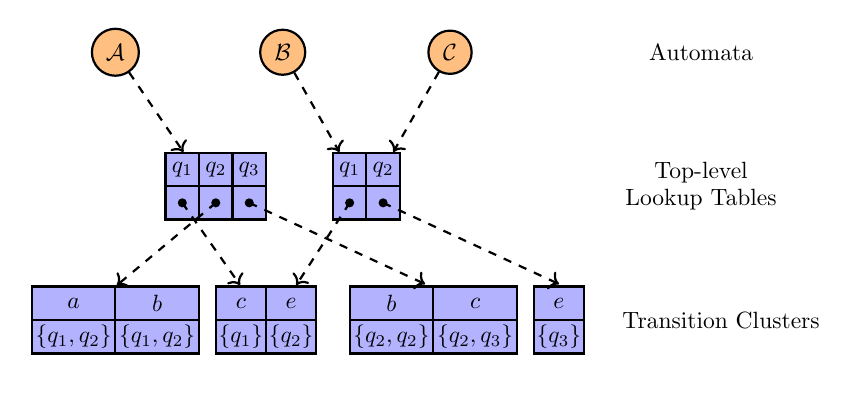 \begin{tikzpicture}
[
  scale=0.85,
  transform shape,
	gen/.style={thick,fill=gray!10},
	expl/.style={thick,fill=orange!50},
	bu/.style={thick,fill=green!40},
	td/.style={thick,fill=blue!30},
	other/.style={fill=yellow!10,dashed}
]

\node at(10,2) {Automata};

\node[expl,circle,draw] (aA) at(1.25,2) {\textit{$\mathcal{A}$}};
\node[expl,circle,draw] (aB) at(3.75,2) {\textit{$\mathcal{B}$}};
\node[expl,circle,draw] (aC) at(6.25,2) {\textit{$\mathcal{C}$}};


\node at(10,0) {\shortstack{Top-level\\ Lookup Tables}};

\node[minimum size=40pt](table1) at (2.75,-0.2) {};
\draw (2,0) rectangle +(0.5, .5) [td] node[midway] {\textit{$q_1$}};
\draw (2,-.5) rectangle +(0.5, .5) [td] node[midway] {};
\draw (2.5,0) rectangle +(0.5, .5) [td] node[midway] {\textit{$q_2$}};
\draw (2.5,-.5) rectangle +(0.5, .5) [td] node[midway] {};
\draw (3,0) rectangle +(0.5, .5) [td] node[midway] {\textit{$q_3$}};
\draw (3,-.5) rectangle +(0.5, .5) [td] node[midway] {};

\node[minimum size=40pt](table2) at (5,-0.2) {};
\draw (4.5,0) rectangle +(0.5, .5) [td] node[midway] {\textit{$q_1$}};
\draw (4.5,-.5) rectangle +(0.5, .5) [td] node[midway] {};
\draw (5,0) rectangle +(0.5, .5) [td] node[midway] {\textit{$q_2$}};
\draw (5,-.5) rectangle +(0.5, .5) [td] node[midway] {};


\draw[->,thick,dashed] (aA) -- (table1);
\draw[->,thick,dashed] (aB) -- (table2);
\draw[->,thick,dashed] (aC) -- (table2);


\node at(10.3,-2) {Transition Clusters};

\node[minimum size=35](cluster1) at (0.65,-2) {};
\draw (0.00,-2) rectangle +(1.25, .5) [td] node[midway] {\textit{$a$}};
\draw (0.00,-2.5) rectangle +(1.25, .5) [td] node[midway] {\textit{$\{q_1,q_2\}$}};
\draw (1.25,-2) rectangle +(1.25, .5) [td] node[midway] {\textit{$b$}};
\draw (1.25,-2.5) rectangle +(1.25, .5) [td] node[midway] {\textit{$\{q_1,q_2\}$}};

\node[minimum size=35pt](cluster2) at (3.55,-2.1) {};
\draw (2.75,-2) rectangle +(0.75, .5) [td] node[midway] {\textit{$c$}};
\draw (2.75,-2.5) rectangle +(0.75, .5) [td] node[midway] {\textit{$\{q_1\}$}};
\draw (3.5,-2) rectangle +(0.75, .5) [td] node[midway] {\textit{$e$}};
\draw (3.5,-2.5) rectangle +(0.75, .5) [td] node[midway] {\textit{$\{q_2\}$}};

\node[minimum size=35pt](cluster3) at (6.5,-1.75) {};
\draw (4.75,-2) rectangle +(1.25, .5) [td] node[midway] {\textit{$b$}};
\draw (4.75,-2.5) rectangle +(1.25, .5) [td] node[midway] {\textit{$\{q_2,q_2\}$}};
\draw (6.0,-2) rectangle +(1.25, .5) [td] node[midway] {\textit{$c$}};
\draw (6.0,-2.5) rectangle +(1.25, .5) [td] node[midway] {\textit{$\{q_2,q_3\}$}};

\node[minimum size=35pt](cluster4) at (8.5,-1.75) {};
\draw (7.5,-2) rectangle +(0.75, .5) [td] node[midway] {\textit{$e$}};
\draw (7.5,-2.5) rectangle +(0.75, .5) [td] node[midway] {\textit{$\{q_3\}$}};


\draw[thick,fill=black] (2.25,-0.25) circle (0.5mm);
\draw[->,thick,dashed] (2.25,-.25) -- (cluster2);

\draw[thick,fill=black] (2.75,-0.25) circle (0.5mm);
\draw[->,thick,dashed] (2.75,-.25) -- (cluster1);

\draw[thick,fill=black] (3.25,-0.25) circle (0.5mm);
\draw[->,thick,dashed] (3.25,-.25) -- (cluster3);

\draw[thick,fill=black] (4.75,-0.25) circle (0.5mm);
\draw[->,thick,dashed] (4.75,-.25) -- (cluster2);

\draw[thick,fill=black] (5.25,-0.25) circle (0.5mm);
\draw[->,thick,dashed] (5.25,-.25) -- (cluster4);
\end{tikzpicture}

